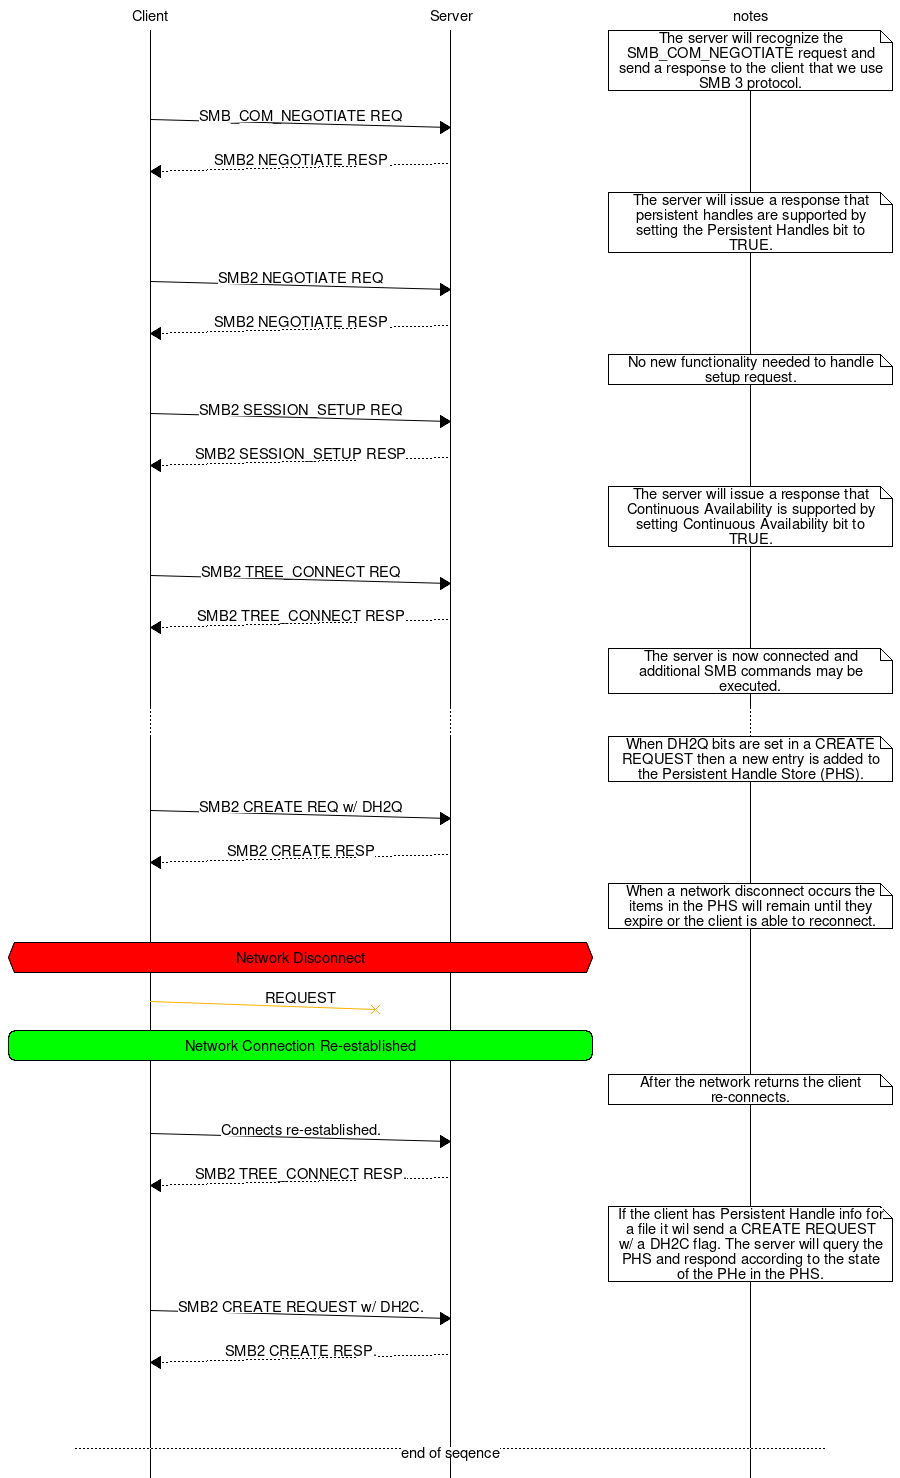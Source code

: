 /**
 * Basic Persistent Handles sequence between client and server with
 * network disconnect after successful negotiate.
 *
 * To use this with Doxygen replace 'msc {' with
 * '/**'
 *  '* @msc'
 * and '}' with endtag
 * '* @endmsc'
 *
 * More mscgen info:
 *  http://16.125.127.75/home_dirs/mwroberts/bin/data/flow/mscgen/
 *  http://code.google.com/p/mscgen/
 *  http://www.mcternan.me.uk/mscgen/
 *
 * To create a PNG image invoke the mscgen tool:
 *    mscgen -i cs.msc -o cs.png -T png
 */
msc {
 /*
  * If you would like slanting sequence lines uncomment arcgradient
  * arcgradient = 8;
  */

 arcgradient = "8", hscale = "1.5";

  /* increase output image size to 1.5*default. default=600px
   */

 // hscale = "1.5";
 
 /* setup labels for verticle sequence lines
  */
 c [label="Client"],s [label="Server"],n [label="notes"];

 /* Begin sequence
  */
 n note n [label="The server will recognize the SMB_COM_NEGOTIATE request and send a response to the client that we use SMB 3 protocol."];
 c=>s [label="SMB_COM_NEGOTIATE REQ"];
 c<<s [label="SMB2 NEGOTIATE RESP"];

 n note n [label="The server will issue a response that persistent handles are supported by setting the Persistent Handles bit to TRUE."];
 c=>s [label="SMB2 NEGOTIATE REQ"];
 c<<s [label="SMB2 NEGOTIATE RESP"];

 n note n [label="No new functionality needed to handle setup request."];
 c=>s [label="SMB2 SESSION_SETUP REQ"];
 c<<s [label="SMB2 SESSION_SETUP RESP"];

 n note n [label="The server will issue a response that Continuous Availability is supported by setting Continuous Availability bit to TRUE."];
 c=>s [label="SMB2 TREE_CONNECT REQ"];
 c<<s [label="SMB2 TREE_CONNECT RESP"];

 n note n [label="The server is now connected and additional SMB commands may be executed."];

 /* ellipsis marks to indicate time/commands will elapse */
 ...;

 n note n [label="When DH2Q bits are set in a CREATE REQUEST then a new entry is added to the Persistent Handle Store (PHS)."];
 c=>s [label="SMB2 CREATE REQ w/ DH2Q"];
 c<<s [label="SMB2 CREATE RESP"];

 n note n [label="When a network disconnect occurs the items in the PHS will remain until they expire or the client is able to reconnect."];
 c abox s [label="Network Disconnect", textbgcolor="red"];
 c-xs [label="REQUEST", linecolor="orange"];
 c rbox s [label="Network Connection Re-established", textbgcolor="green"];

 n note n [label="After the network returns the client re-connects."];
 c => s [label="Connects re-established."];
 c << s [label="SMB2 TREE_CONNECT RESP."];

 n note n [label="If the client has Persistent Handle info for a file it wil send a CREATE REQUEST w/ a DH2C flag. The server will query the PHS and respond according to the state of the PHe in the PHS."];
 c => s [label="SMB2 CREATE REQUEST w/ DH2C."];
 c << s [label="SMB2 CREATE RESP."];
|||;
|||;
--- [label="end of seqence"];
} // end mscgen sequence
